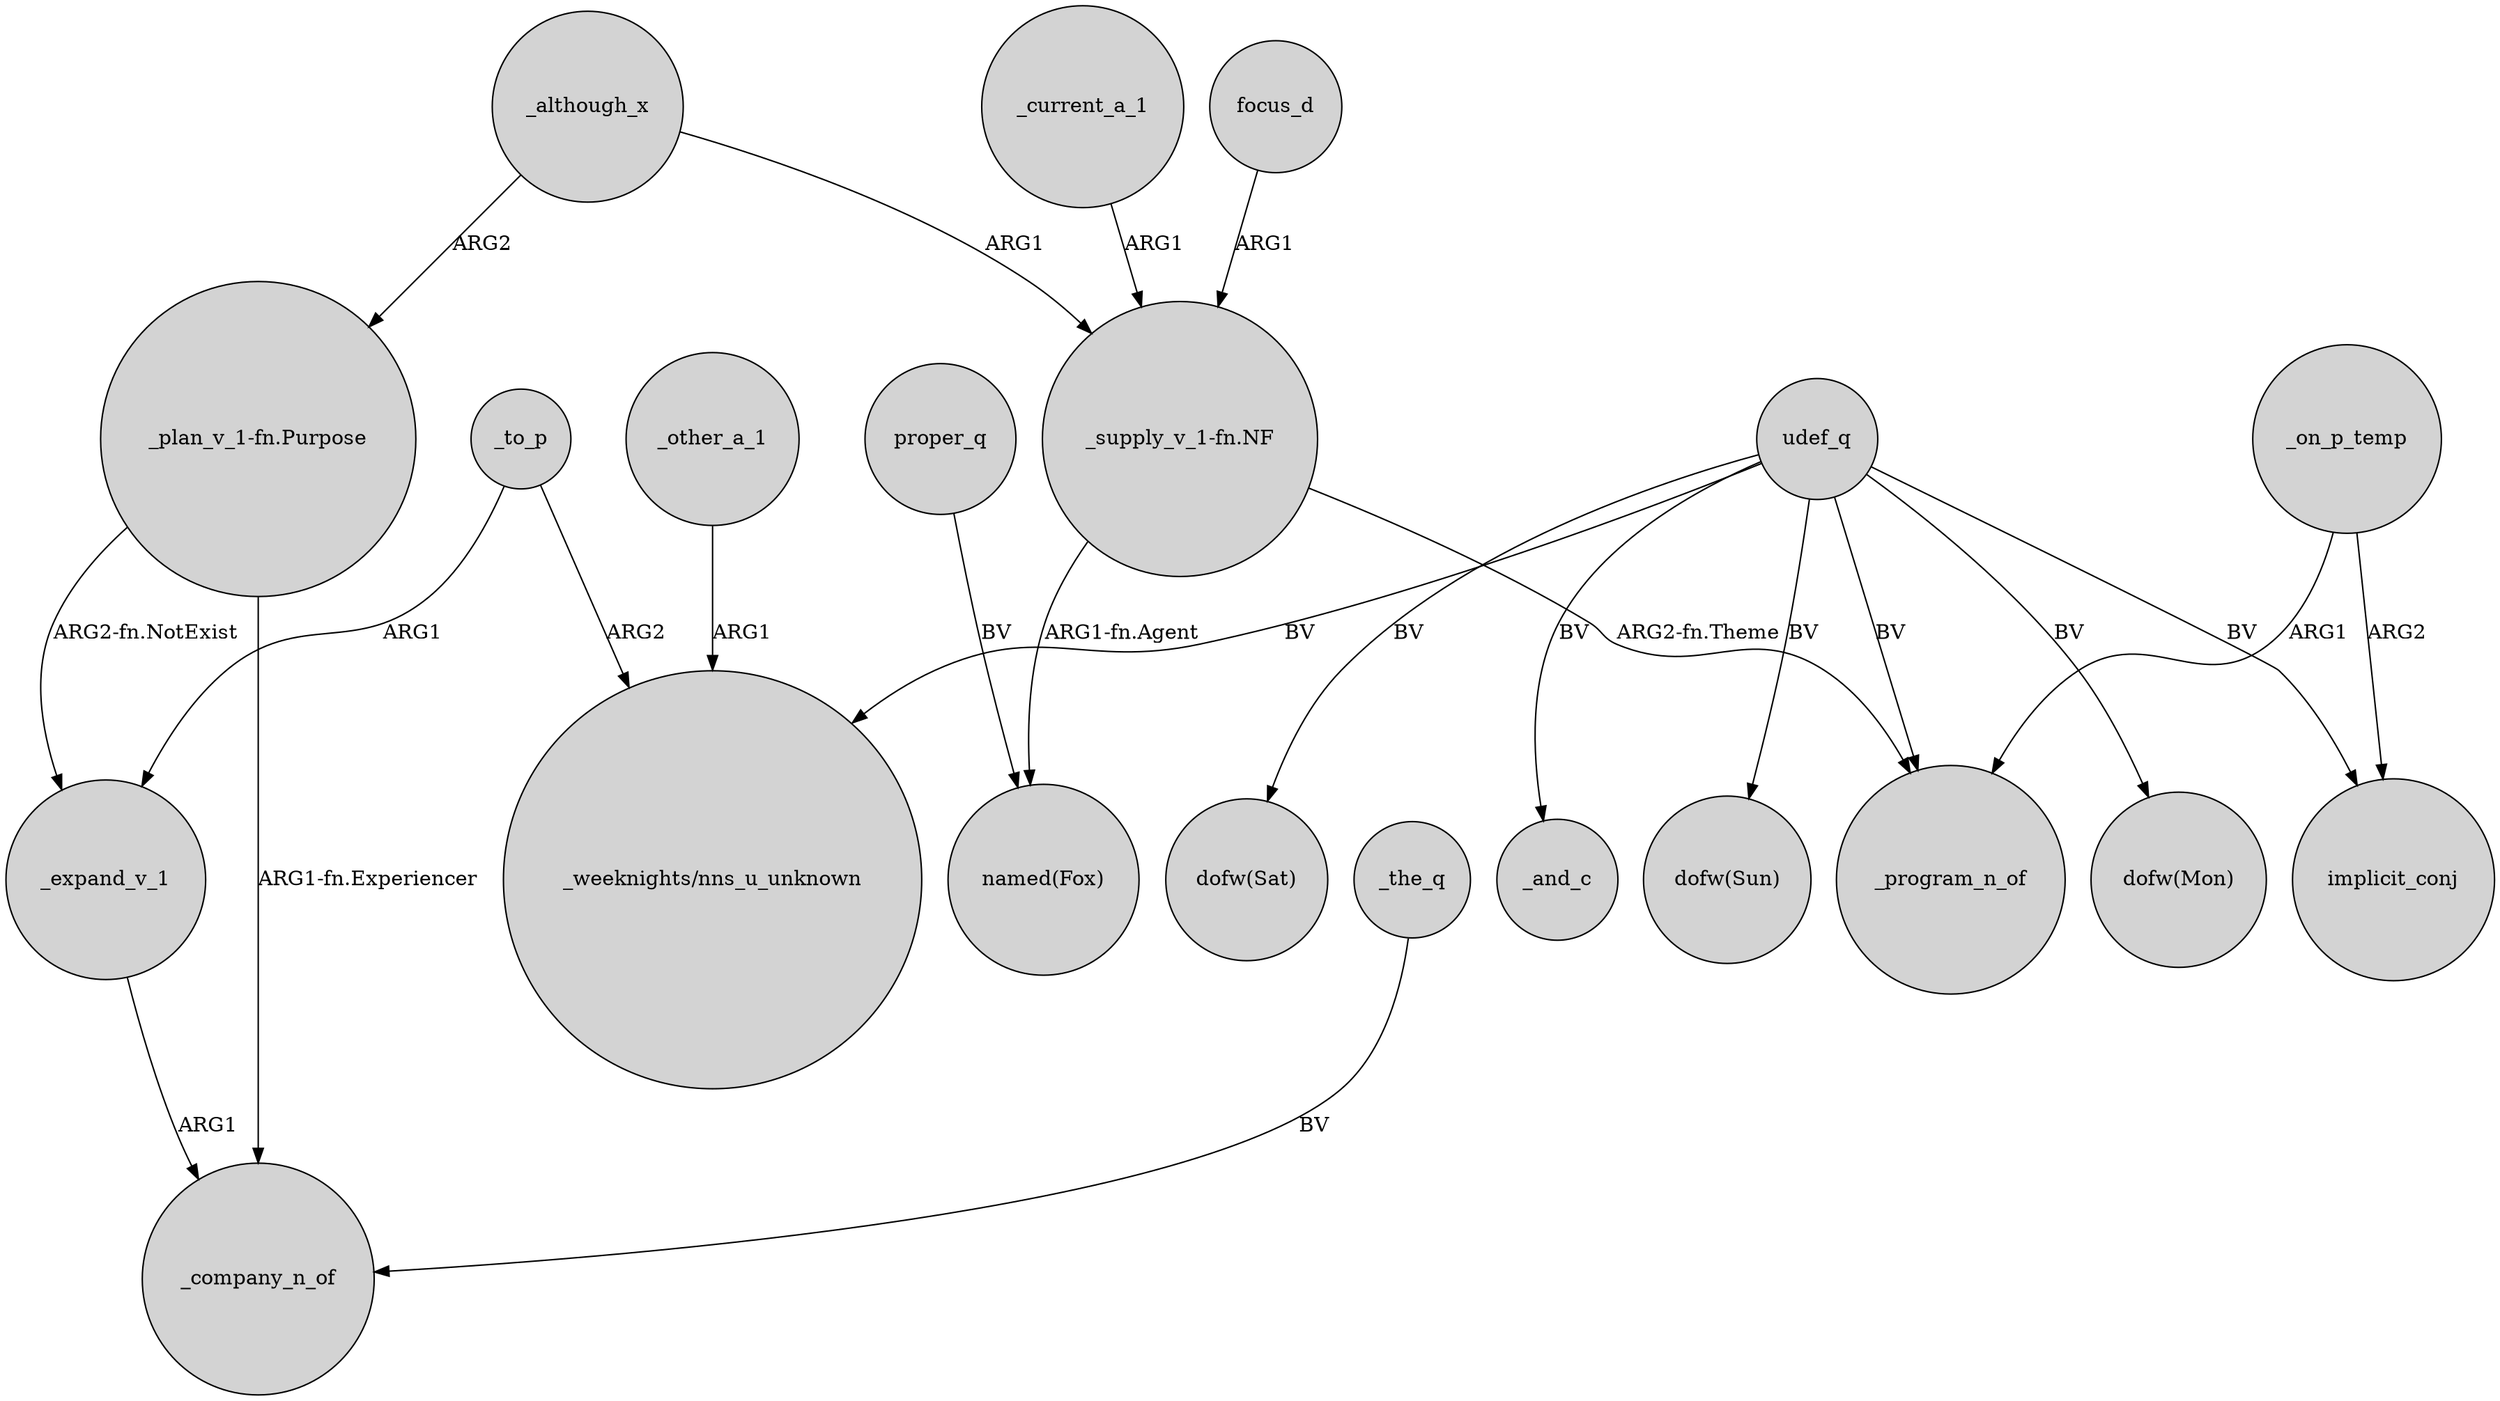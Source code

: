 digraph {
	node [shape=circle style=filled]
	"_supply_v_1-fn.NF" -> "named(Fox)" [label="ARG1-fn.Agent"]
	udef_q -> "dofw(Sun)" [label=BV]
	udef_q -> "_weeknights/nns_u_unknown" [label=BV]
	udef_q -> "dofw(Mon)" [label=BV]
	focus_d -> "_supply_v_1-fn.NF" [label=ARG1]
	udef_q -> _program_n_of [label=BV]
	proper_q -> "named(Fox)" [label=BV]
	_expand_v_1 -> _company_n_of [label=ARG1]
	_other_a_1 -> "_weeknights/nns_u_unknown" [label=ARG1]
	"_supply_v_1-fn.NF" -> _program_n_of [label="ARG2-fn.Theme"]
	udef_q -> implicit_conj [label=BV]
	_the_q -> _company_n_of [label=BV]
	_on_p_temp -> implicit_conj [label=ARG2]
	_although_x -> "_supply_v_1-fn.NF" [label=ARG1]
	udef_q -> "dofw(Sat)" [label=BV]
	_to_p -> _expand_v_1 [label=ARG1]
	_although_x -> "_plan_v_1-fn.Purpose" [label=ARG2]
	_on_p_temp -> _program_n_of [label=ARG1]
	_current_a_1 -> "_supply_v_1-fn.NF" [label=ARG1]
	"_plan_v_1-fn.Purpose" -> _company_n_of [label="ARG1-fn.Experiencer"]
	udef_q -> _and_c [label=BV]
	_to_p -> "_weeknights/nns_u_unknown" [label=ARG2]
	"_plan_v_1-fn.Purpose" -> _expand_v_1 [label="ARG2-fn.NotExist"]
}
